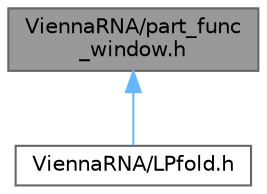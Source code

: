 digraph "ViennaRNA/part_func_window.h"
{
 // INTERACTIVE_SVG=YES
 // LATEX_PDF_SIZE
  bgcolor="transparent";
  edge [fontname=Helvetica,fontsize=10,labelfontname=Helvetica,labelfontsize=10];
  node [fontname=Helvetica,fontsize=10,shape=box,height=0.2,width=0.4];
  Node1 [label="ViennaRNA/part_func\l_window.h",height=0.2,width=0.4,color="gray40", fillcolor="grey60", style="filled", fontcolor="black",tooltip="Partition function and equilibrium probability implementation for the sliding window algorithm."];
  Node1 -> Node2 [dir="back",color="steelblue1",style="solid"];
  Node2 [label="ViennaRNA/LPfold.h",height=0.2,width=0.4,color="grey40", fillcolor="white", style="filled",URL="$LPfold_8h.html",tooltip="Partition function and equilibrium probability implementation for the sliding window algorithm."];
}

